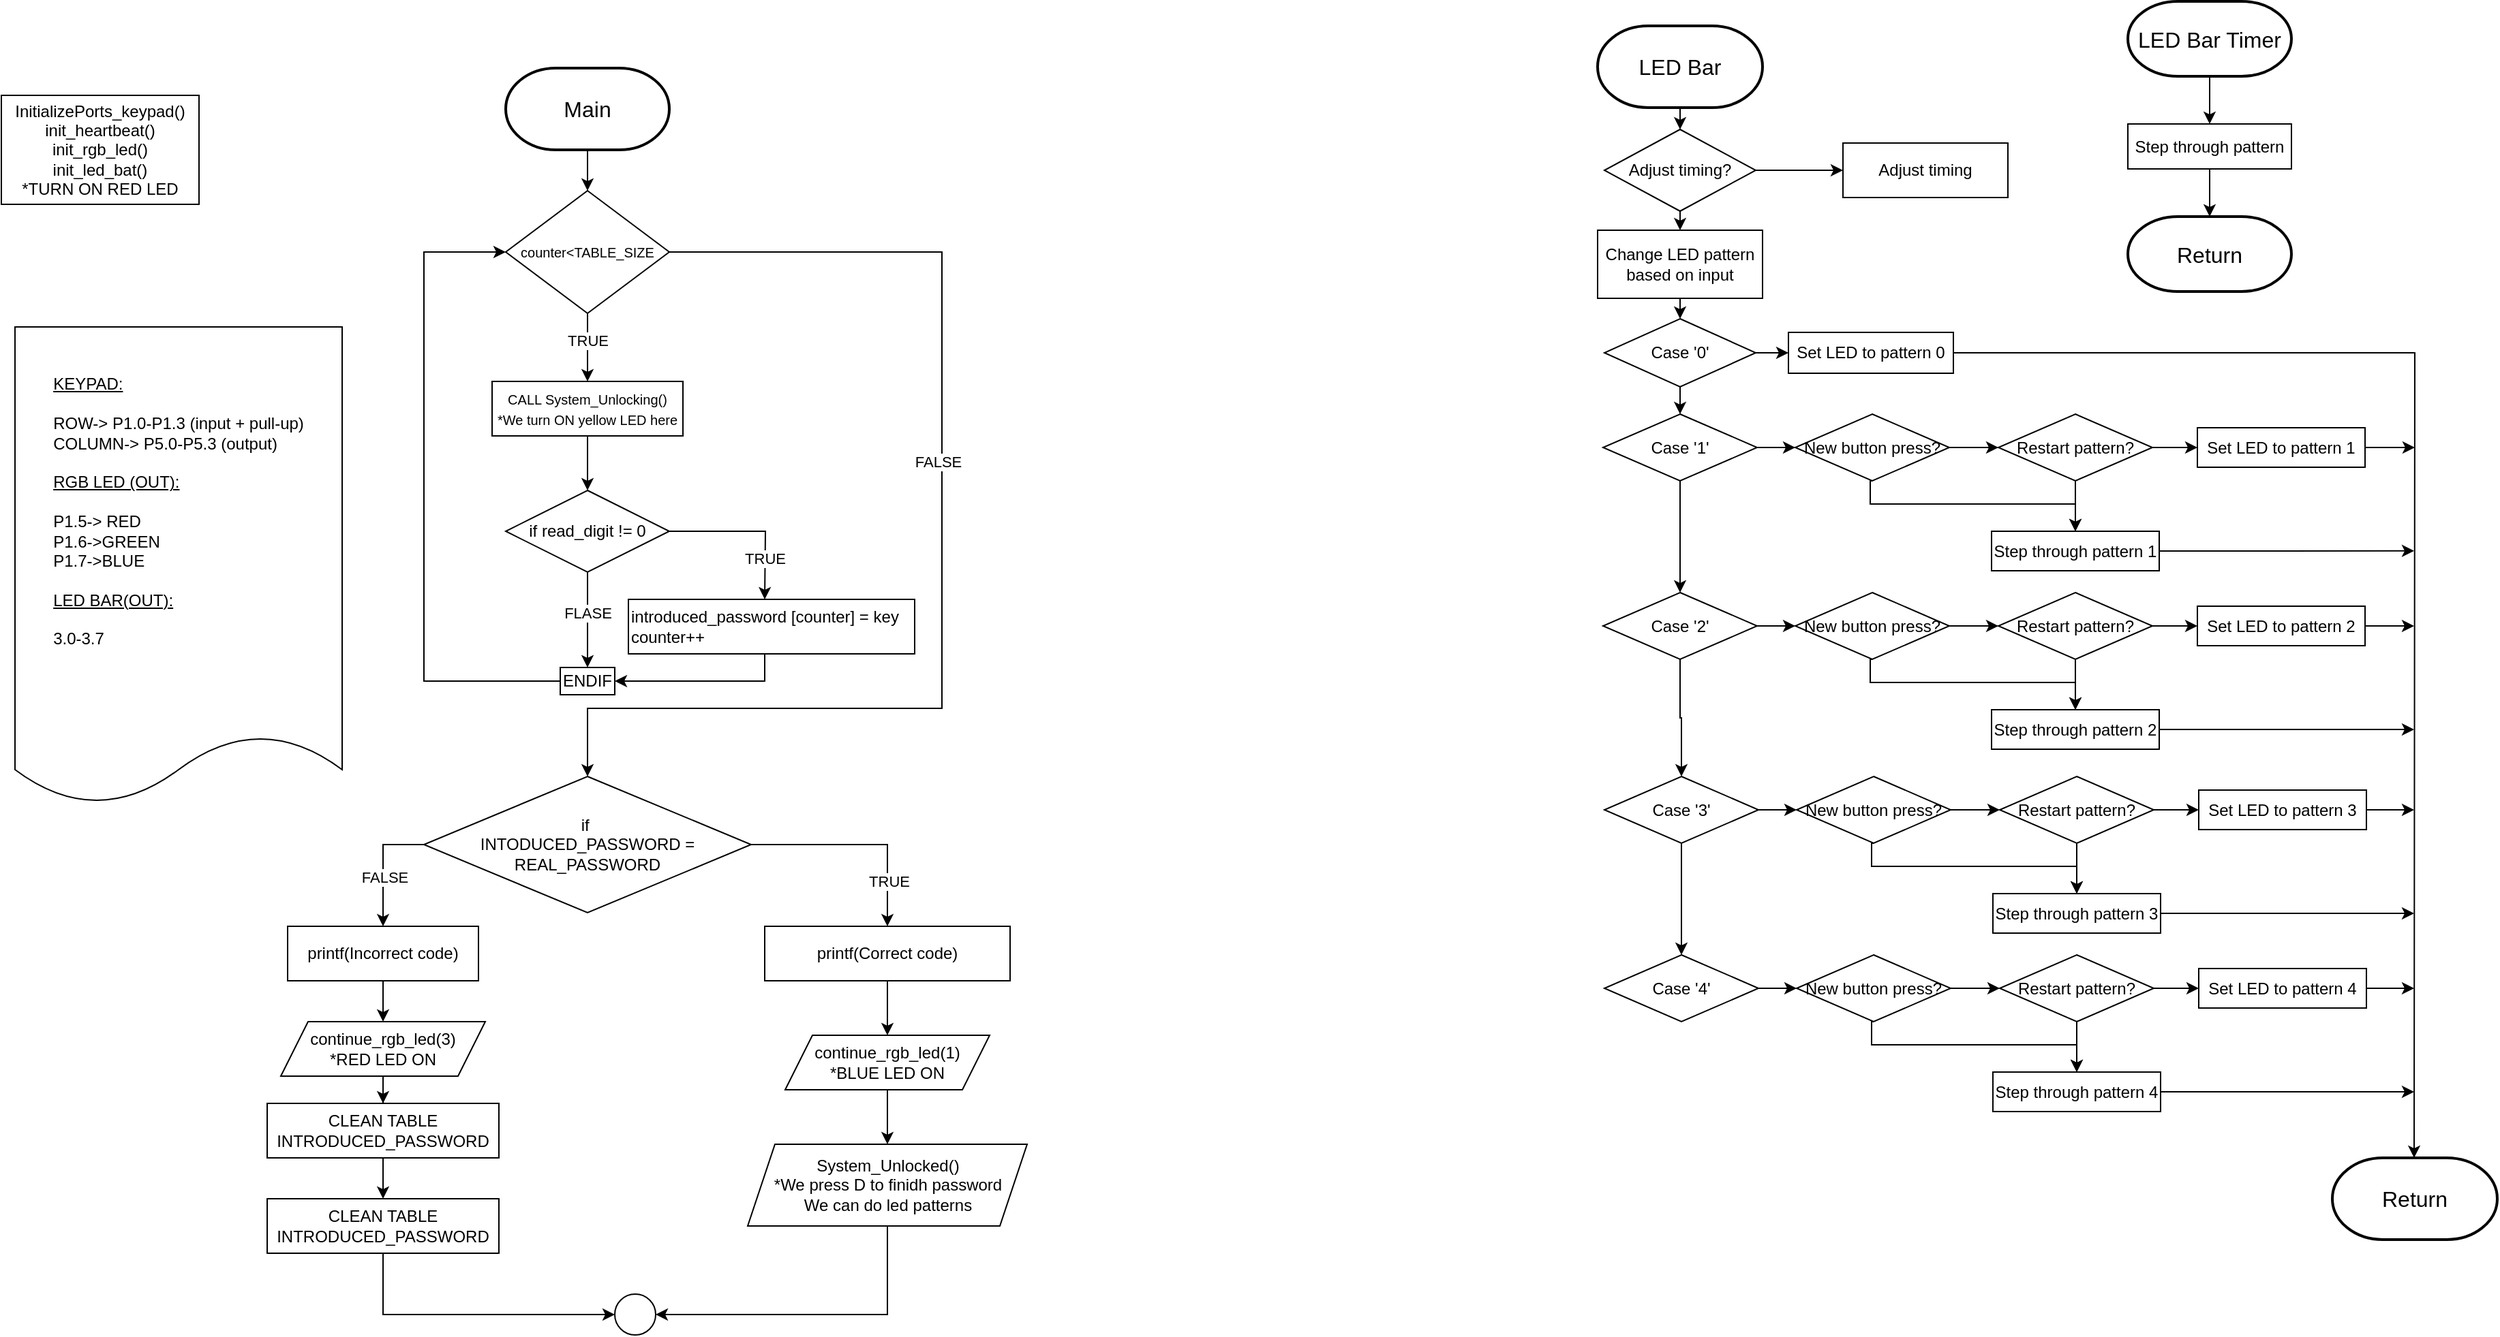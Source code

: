 <mxfile version="20.8.16" type="device"><diagram name="Página-1" id="q8bP3qXDDJWIK7PAdNEP"><mxGraphModel dx="3172" dy="1144" grid="0" gridSize="10" guides="1" tooltips="1" connect="1" arrows="1" fold="1" page="1" pageScale="1" pageWidth="827" pageHeight="1169" math="0" shadow="0"><root><mxCell id="0"/><mxCell id="1" parent="0"/><mxCell id="BdzRvveyDMJGJID9cPw9-21" value="" style="edgeStyle=orthogonalEdgeStyle;rounded=0;orthogonalLoop=1;jettySize=auto;html=1;" parent="1" source="g-VBki2EkGI5AyL83IlN-1" target="g-VBki2EkGI5AyL83IlN-2" edge="1"><mxGeometry relative="1" as="geometry"/></mxCell><mxCell id="g-VBki2EkGI5AyL83IlN-1" value="Main" style="strokeWidth=2;html=1;shape=mxgraph.flowchart.terminator;whiteSpace=wrap;fillColor=none;fontSize=16;" parent="1" vertex="1"><mxGeometry x="100" y="90" width="120" height="60" as="geometry"/></mxCell><mxCell id="g-VBki2EkGI5AyL83IlN-6" value="" style="edgeStyle=orthogonalEdgeStyle;rounded=0;orthogonalLoop=1;jettySize=auto;html=1;" parent="1" source="g-VBki2EkGI5AyL83IlN-2" target="g-VBki2EkGI5AyL83IlN-4" edge="1"><mxGeometry relative="1" as="geometry"/></mxCell><mxCell id="g-VBki2EkGI5AyL83IlN-7" value="TRUE" style="edgeLabel;html=1;align=center;verticalAlign=middle;resizable=0;points=[];" parent="g-VBki2EkGI5AyL83IlN-6" vertex="1" connectable="0"><mxGeometry x="0.243" relative="1" as="geometry"><mxPoint y="-11" as="offset"/></mxGeometry></mxCell><mxCell id="g-VBki2EkGI5AyL83IlN-2" value="&lt;font style=&quot;font-size: 10px;&quot;&gt;counter&amp;lt;TABLE_SIZE&lt;/font&gt;" style="rhombus;whiteSpace=wrap;html=1;" parent="1" vertex="1"><mxGeometry x="100" y="180" width="120" height="90" as="geometry"/></mxCell><mxCell id="g-VBki2EkGI5AyL83IlN-10" value="" style="edgeStyle=orthogonalEdgeStyle;rounded=0;orthogonalLoop=1;jettySize=auto;html=1;" parent="1" source="g-VBki2EkGI5AyL83IlN-4" target="g-VBki2EkGI5AyL83IlN-9" edge="1"><mxGeometry relative="1" as="geometry"/></mxCell><mxCell id="g-VBki2EkGI5AyL83IlN-4" value="&lt;font style=&quot;font-size: 10px;&quot;&gt;CALL System_Unlocking()&lt;/font&gt;&lt;div&gt;&lt;font style=&quot;font-size: 10px;&quot;&gt;*We turn ON yellow LED here&lt;/font&gt;&lt;/div&gt;" style="whiteSpace=wrap;html=1;" parent="1" vertex="1"><mxGeometry x="90" y="320" width="140" height="40" as="geometry"/></mxCell><mxCell id="g-VBki2EkGI5AyL83IlN-12" style="edgeStyle=orthogonalEdgeStyle;rounded=0;orthogonalLoop=1;jettySize=auto;html=1;entryX=0.5;entryY=0;entryDx=0;entryDy=0;" parent="1" source="g-VBki2EkGI5AyL83IlN-9" edge="1"><mxGeometry relative="1" as="geometry"><mxPoint x="290" y="480" as="targetPoint"/></mxGeometry></mxCell><mxCell id="g-VBki2EkGI5AyL83IlN-15" value="TRUE" style="edgeLabel;html=1;align=center;verticalAlign=middle;resizable=0;points=[];" parent="g-VBki2EkGI5AyL83IlN-12" vertex="1" connectable="0"><mxGeometry x="-0.007" y="-1" relative="1" as="geometry"><mxPoint x="10" y="19" as="offset"/></mxGeometry></mxCell><mxCell id="g-VBki2EkGI5AyL83IlN-17" value="" style="edgeStyle=orthogonalEdgeStyle;rounded=0;orthogonalLoop=1;jettySize=auto;html=1;" parent="1" source="g-VBki2EkGI5AyL83IlN-9" target="g-VBki2EkGI5AyL83IlN-16" edge="1"><mxGeometry relative="1" as="geometry"/></mxCell><mxCell id="g-VBki2EkGI5AyL83IlN-19" value="FLASE" style="edgeLabel;html=1;align=center;verticalAlign=middle;resizable=0;points=[];" parent="g-VBki2EkGI5AyL83IlN-17" vertex="1" connectable="0"><mxGeometry x="-0.146" relative="1" as="geometry"><mxPoint as="offset"/></mxGeometry></mxCell><mxCell id="g-VBki2EkGI5AyL83IlN-9" value="if read_digit != 0" style="rhombus;whiteSpace=wrap;html=1;" parent="1" vertex="1"><mxGeometry x="100" y="400" width="120" height="60" as="geometry"/></mxCell><mxCell id="g-VBki2EkGI5AyL83IlN-18" style="edgeStyle=orthogonalEdgeStyle;rounded=0;orthogonalLoop=1;jettySize=auto;html=1;entryX=1;entryY=0.5;entryDx=0;entryDy=0;" parent="1" source="g-VBki2EkGI5AyL83IlN-14" target="g-VBki2EkGI5AyL83IlN-16" edge="1"><mxGeometry relative="1" as="geometry"><Array as="points"><mxPoint x="290" y="540"/></Array></mxGeometry></mxCell><mxCell id="g-VBki2EkGI5AyL83IlN-14" value="introduced_password [counter] = key&lt;div&gt;&lt;span style=&quot;background-color: transparent; color: light-dark(rgb(0, 0, 0), rgb(255, 255, 255));&quot;&gt;counter++&lt;/span&gt;&lt;/div&gt;" style="whiteSpace=wrap;html=1;align=left;" parent="1" vertex="1"><mxGeometry x="190" y="480" width="210" height="40" as="geometry"/></mxCell><mxCell id="g-VBki2EkGI5AyL83IlN-20" style="edgeStyle=orthogonalEdgeStyle;rounded=0;orthogonalLoop=1;jettySize=auto;html=1;entryX=0;entryY=0.5;entryDx=0;entryDy=0;" parent="1" source="g-VBki2EkGI5AyL83IlN-16" target="g-VBki2EkGI5AyL83IlN-2" edge="1"><mxGeometry relative="1" as="geometry"><Array as="points"><mxPoint x="40" y="540"/><mxPoint x="40" y="225"/></Array></mxGeometry></mxCell><mxCell id="g-VBki2EkGI5AyL83IlN-16" value="&lt;div&gt;ENDIF&lt;/div&gt;" style="whiteSpace=wrap;html=1;align=left;" parent="1" vertex="1"><mxGeometry x="140" y="530" width="40" height="20" as="geometry"/></mxCell><mxCell id="g-VBki2EkGI5AyL83IlN-22" style="edgeStyle=orthogonalEdgeStyle;rounded=0;orthogonalLoop=1;jettySize=auto;html=1;" parent="1" source="g-VBki2EkGI5AyL83IlN-2" edge="1"><mxGeometry relative="1" as="geometry"><mxPoint x="160" y="610" as="targetPoint"/><Array as="points"><mxPoint x="420" y="225"/><mxPoint x="420" y="560"/><mxPoint x="160" y="560"/></Array></mxGeometry></mxCell><mxCell id="g-VBki2EkGI5AyL83IlN-23" value="FALSE" style="edgeLabel;html=1;align=center;verticalAlign=middle;resizable=0;points=[];" parent="g-VBki2EkGI5AyL83IlN-22" vertex="1" connectable="0"><mxGeometry x="-0.16" y="-3" relative="1" as="geometry"><mxPoint y="-1" as="offset"/></mxGeometry></mxCell><mxCell id="BdzRvveyDMJGJID9cPw9-6" value="" style="edgeStyle=orthogonalEdgeStyle;rounded=0;orthogonalLoop=1;jettySize=auto;html=1;" parent="1" source="g-VBki2EkGI5AyL83IlN-27" target="BdzRvveyDMJGJID9cPw9-5" edge="1"><mxGeometry relative="1" as="geometry"/></mxCell><mxCell id="g-VBki2EkGI5AyL83IlN-27" value="printf(Correct code)" style="whiteSpace=wrap;html=1;" parent="1" vertex="1"><mxGeometry x="290" y="720" width="180" height="40" as="geometry"/></mxCell><mxCell id="g-VBki2EkGI5AyL83IlN-31" value="InitializePorts_keypad()&lt;div&gt;init_heartbeat()&lt;/div&gt;&lt;div&gt;init_rgb_led()&lt;/div&gt;&lt;div&gt;init_led_bat()&lt;/div&gt;&lt;div&gt;*TURN ON RED LED&lt;/div&gt;" style="whiteSpace=wrap;html=1;" parent="1" vertex="1"><mxGeometry x="-270" y="110" width="145" height="80" as="geometry"/></mxCell><mxCell id="BdzRvveyDMJGJID9cPw9-13" value="" style="edgeStyle=orthogonalEdgeStyle;rounded=0;orthogonalLoop=1;jettySize=auto;html=1;" parent="1" source="g-VBki2EkGI5AyL83IlN-34" target="BdzRvveyDMJGJID9cPw9-11" edge="1"><mxGeometry relative="1" as="geometry"/></mxCell><mxCell id="g-VBki2EkGI5AyL83IlN-34" value="printf(Incorrect code)" style="whiteSpace=wrap;html=1;" parent="1" vertex="1"><mxGeometry x="-60" y="720" width="140" height="40" as="geometry"/></mxCell><mxCell id="BdzRvveyDMJGJID9cPw9-4" style="edgeStyle=orthogonalEdgeStyle;rounded=0;orthogonalLoop=1;jettySize=auto;html=1;entryX=0.5;entryY=0;entryDx=0;entryDy=0;" parent="1" source="BdzRvveyDMJGJID9cPw9-3" target="g-VBki2EkGI5AyL83IlN-27" edge="1"><mxGeometry relative="1" as="geometry"/></mxCell><mxCell id="BdzRvveyDMJGJID9cPw9-9" value="TRUE" style="edgeLabel;html=1;align=center;verticalAlign=middle;resizable=0;points=[];" parent="BdzRvveyDMJGJID9cPw9-4" vertex="1" connectable="0"><mxGeometry x="0.589" y="1" relative="1" as="geometry"><mxPoint as="offset"/></mxGeometry></mxCell><mxCell id="BdzRvveyDMJGJID9cPw9-10" style="edgeStyle=orthogonalEdgeStyle;rounded=0;orthogonalLoop=1;jettySize=auto;html=1;" parent="1" source="BdzRvveyDMJGJID9cPw9-3" target="g-VBki2EkGI5AyL83IlN-34" edge="1"><mxGeometry relative="1" as="geometry"><Array as="points"><mxPoint x="10" y="660"/></Array></mxGeometry></mxCell><mxCell id="BdzRvveyDMJGJID9cPw9-12" value="FALSE" style="edgeLabel;html=1;align=center;verticalAlign=middle;resizable=0;points=[];" parent="BdzRvveyDMJGJID9cPw9-10" vertex="1" connectable="0"><mxGeometry x="0.201" y="1" relative="1" as="geometry"><mxPoint as="offset"/></mxGeometry></mxCell><mxCell id="BdzRvveyDMJGJID9cPw9-3" value="if&amp;nbsp;&lt;div&gt;INTODUCED_PASSWORD = REAL_PASSWORD&lt;br&gt;&lt;/div&gt;" style="rhombus;whiteSpace=wrap;html=1;" parent="1" vertex="1"><mxGeometry x="40" y="610" width="240" height="100" as="geometry"/></mxCell><mxCell id="BdzRvveyDMJGJID9cPw9-8" value="" style="edgeStyle=orthogonalEdgeStyle;rounded=0;orthogonalLoop=1;jettySize=auto;html=1;" parent="1" source="BdzRvveyDMJGJID9cPw9-5" target="BdzRvveyDMJGJID9cPw9-7" edge="1"><mxGeometry relative="1" as="geometry"/></mxCell><mxCell id="BdzRvveyDMJGJID9cPw9-5" value="continue_rgb_led(1)&lt;div&gt;*BLUE LED ON&lt;/div&gt;" style="shape=parallelogram;perimeter=parallelogramPerimeter;whiteSpace=wrap;html=1;fixedSize=1;" parent="1" vertex="1"><mxGeometry x="305" y="800" width="150" height="40" as="geometry"/></mxCell><mxCell id="BdzRvveyDMJGJID9cPw9-20" style="edgeStyle=orthogonalEdgeStyle;rounded=0;orthogonalLoop=1;jettySize=auto;html=1;entryX=1;entryY=0.5;entryDx=0;entryDy=0;" parent="1" source="BdzRvveyDMJGJID9cPw9-7" target="BdzRvveyDMJGJID9cPw9-18" edge="1"><mxGeometry relative="1" as="geometry"><Array as="points"><mxPoint x="380" y="1005"/></Array></mxGeometry></mxCell><mxCell id="BdzRvveyDMJGJID9cPw9-7" value="System_Unlocked()&lt;div&gt;*We press D to finidh password&lt;/div&gt;&lt;div&gt;We can do led patterns&lt;/div&gt;" style="shape=parallelogram;perimeter=parallelogramPerimeter;whiteSpace=wrap;html=1;fixedSize=1;" parent="1" vertex="1"><mxGeometry x="277.5" y="880" width="205" height="60" as="geometry"/></mxCell><mxCell id="BdzRvveyDMJGJID9cPw9-15" value="" style="edgeStyle=orthogonalEdgeStyle;rounded=0;orthogonalLoop=1;jettySize=auto;html=1;" parent="1" source="BdzRvveyDMJGJID9cPw9-11" target="BdzRvveyDMJGJID9cPw9-14" edge="1"><mxGeometry relative="1" as="geometry"/></mxCell><mxCell id="BdzRvveyDMJGJID9cPw9-11" value="continue_rgb_led(3)&lt;div&gt;*RED LED ON&lt;/div&gt;" style="shape=parallelogram;perimeter=parallelogramPerimeter;whiteSpace=wrap;html=1;fixedSize=1;" parent="1" vertex="1"><mxGeometry x="-65" y="790" width="150" height="40" as="geometry"/></mxCell><mxCell id="BdzRvveyDMJGJID9cPw9-17" value="" style="edgeStyle=orthogonalEdgeStyle;rounded=0;orthogonalLoop=1;jettySize=auto;html=1;" parent="1" source="BdzRvveyDMJGJID9cPw9-14" target="BdzRvveyDMJGJID9cPw9-16" edge="1"><mxGeometry relative="1" as="geometry"/></mxCell><mxCell id="BdzRvveyDMJGJID9cPw9-14" value="CLEAN TABLE&lt;div&gt;INTRODUCED_PASSWORD&lt;/div&gt;" style="whiteSpace=wrap;html=1;" parent="1" vertex="1"><mxGeometry x="-75" y="850" width="170" height="40" as="geometry"/></mxCell><mxCell id="BdzRvveyDMJGJID9cPw9-19" style="edgeStyle=orthogonalEdgeStyle;rounded=0;orthogonalLoop=1;jettySize=auto;html=1;entryX=0;entryY=0.5;entryDx=0;entryDy=0;" parent="1" source="BdzRvveyDMJGJID9cPw9-16" target="BdzRvveyDMJGJID9cPw9-18" edge="1"><mxGeometry relative="1" as="geometry"><Array as="points"><mxPoint x="10" y="1005"/></Array></mxGeometry></mxCell><mxCell id="BdzRvveyDMJGJID9cPw9-16" value="CLEAN TABLE&lt;div&gt;INTRODUCED_PASSWORD&lt;/div&gt;" style="whiteSpace=wrap;html=1;" parent="1" vertex="1"><mxGeometry x="-75" y="920" width="170" height="40" as="geometry"/></mxCell><mxCell id="BdzRvveyDMJGJID9cPw9-18" value="" style="ellipse;whiteSpace=wrap;html=1;aspect=fixed;" parent="1" vertex="1"><mxGeometry x="180" y="990" width="30" height="30" as="geometry"/></mxCell><mxCell id="BdzRvveyDMJGJID9cPw9-22" value="&lt;div style=&quot;text-align: left;&quot;&gt;&lt;span style=&quot;background-color: transparent; color: light-dark(rgb(0, 0, 0), rgb(255, 255, 255));&quot;&gt;&lt;u&gt;KEYPAD:&lt;/u&gt;&lt;/span&gt;&lt;/div&gt;&lt;div style=&quot;text-align: left;&quot;&gt;&lt;span style=&quot;background-color: transparent; color: light-dark(rgb(0, 0, 0), rgb(255, 255, 255));&quot;&gt;&lt;br&gt;&lt;/span&gt;&lt;/div&gt;&lt;div style=&quot;&quot;&gt;ROW-&amp;gt; P1.0-P1.3 (input + pull-up)&lt;/div&gt;&lt;div style=&quot;text-align: left;&quot;&gt;COLUMN-&amp;gt; P5.0-P5.3 (output)&lt;/div&gt;&lt;div style=&quot;text-align: left;&quot;&gt;&lt;br&gt;&lt;/div&gt;&lt;div style=&quot;text-align: left;&quot;&gt;&lt;u&gt;RGB LED (OUT):&lt;/u&gt;&lt;/div&gt;&lt;div style=&quot;text-align: left;&quot;&gt;&lt;br&gt;&lt;/div&gt;&lt;div style=&quot;text-align: left;&quot;&gt;P1.5-&amp;gt; RED&lt;/div&gt;&lt;div style=&quot;text-align: left;&quot;&gt;P1.6-&amp;gt;GREEN&lt;/div&gt;&lt;div style=&quot;text-align: left;&quot;&gt;P1.7-&amp;gt;BLUE&lt;/div&gt;&lt;div style=&quot;text-align: left;&quot;&gt;&lt;br&gt;&lt;/div&gt;&lt;div style=&quot;text-align: left;&quot;&gt;&lt;u&gt;LED BAR(OUT):&lt;/u&gt;&lt;/div&gt;&lt;div style=&quot;text-align: left;&quot;&gt;&lt;br&gt;&lt;/div&gt;&lt;div style=&quot;text-align: left;&quot;&gt;3.0-3.7&lt;/div&gt;&lt;div style=&quot;text-align: left;&quot;&gt;&lt;br&gt;&lt;/div&gt;&lt;div style=&quot;text-align: left;&quot;&gt;&lt;br&gt;&lt;/div&gt;" style="shape=document;whiteSpace=wrap;html=1;boundedLbl=1;size=0.143;" parent="1" vertex="1"><mxGeometry x="-260" y="280" width="240" height="350" as="geometry"/></mxCell><mxCell id="6rBSzW5L0Tkp-EQuJ2ze-26" style="edgeStyle=orthogonalEdgeStyle;rounded=0;orthogonalLoop=1;jettySize=auto;html=1;exitX=0.5;exitY=1;exitDx=0;exitDy=0;exitPerimeter=0;entryX=0.5;entryY=0;entryDx=0;entryDy=0;" edge="1" parent="1" source="6rBSzW5L0Tkp-EQuJ2ze-2" target="6rBSzW5L0Tkp-EQuJ2ze-3"><mxGeometry relative="1" as="geometry"/></mxCell><mxCell id="6rBSzW5L0Tkp-EQuJ2ze-2" value="LED Bar" style="strokeWidth=2;html=1;shape=mxgraph.flowchart.terminator;whiteSpace=wrap;fillColor=none;fontSize=16;" vertex="1" parent="1"><mxGeometry x="901" y="59" width="121" height="60" as="geometry"/></mxCell><mxCell id="6rBSzW5L0Tkp-EQuJ2ze-5" style="edgeStyle=orthogonalEdgeStyle;rounded=0;orthogonalLoop=1;jettySize=auto;html=1;exitX=1;exitY=0.5;exitDx=0;exitDy=0;" edge="1" parent="1" source="6rBSzW5L0Tkp-EQuJ2ze-3" target="6rBSzW5L0Tkp-EQuJ2ze-4"><mxGeometry relative="1" as="geometry"/></mxCell><mxCell id="6rBSzW5L0Tkp-EQuJ2ze-27" style="edgeStyle=orthogonalEdgeStyle;rounded=0;orthogonalLoop=1;jettySize=auto;html=1;exitX=0.5;exitY=1;exitDx=0;exitDy=0;entryX=0.5;entryY=0;entryDx=0;entryDy=0;" edge="1" parent="1" source="6rBSzW5L0Tkp-EQuJ2ze-3" target="6rBSzW5L0Tkp-EQuJ2ze-6"><mxGeometry relative="1" as="geometry"/></mxCell><mxCell id="6rBSzW5L0Tkp-EQuJ2ze-3" value="Adjust timing?" style="rhombus;whiteSpace=wrap;html=1;" vertex="1" parent="1"><mxGeometry x="906" y="135" width="111" height="60" as="geometry"/></mxCell><mxCell id="6rBSzW5L0Tkp-EQuJ2ze-4" value="Adjust timing" style="rounded=0;whiteSpace=wrap;html=1;" vertex="1" parent="1"><mxGeometry x="1081" y="145" width="121" height="40" as="geometry"/></mxCell><mxCell id="6rBSzW5L0Tkp-EQuJ2ze-29" style="edgeStyle=orthogonalEdgeStyle;rounded=0;orthogonalLoop=1;jettySize=auto;html=1;exitX=0.5;exitY=1;exitDx=0;exitDy=0;entryX=0.5;entryY=0;entryDx=0;entryDy=0;" edge="1" parent="1" source="6rBSzW5L0Tkp-EQuJ2ze-6" target="6rBSzW5L0Tkp-EQuJ2ze-10"><mxGeometry relative="1" as="geometry"/></mxCell><mxCell id="6rBSzW5L0Tkp-EQuJ2ze-6" value="Change LED pattern based on input" style="rounded=0;whiteSpace=wrap;html=1;" vertex="1" parent="1"><mxGeometry x="901" y="209" width="121" height="50" as="geometry"/></mxCell><mxCell id="6rBSzW5L0Tkp-EQuJ2ze-76" style="edgeStyle=orthogonalEdgeStyle;rounded=0;orthogonalLoop=1;jettySize=auto;html=1;entryX=0.5;entryY=0;entryDx=0;entryDy=0;" edge="1" parent="1" source="6rBSzW5L0Tkp-EQuJ2ze-7" target="6rBSzW5L0Tkp-EQuJ2ze-8"><mxGeometry relative="1" as="geometry"/></mxCell><mxCell id="6rBSzW5L0Tkp-EQuJ2ze-7" value="LED Bar Timer" style="strokeWidth=2;html=1;shape=mxgraph.flowchart.terminator;whiteSpace=wrap;fillColor=none;fontSize=16;" vertex="1" parent="1"><mxGeometry x="1290" y="41" width="120" height="55" as="geometry"/></mxCell><mxCell id="6rBSzW5L0Tkp-EQuJ2ze-77" value="" style="edgeStyle=orthogonalEdgeStyle;rounded=0;orthogonalLoop=1;jettySize=auto;html=1;" edge="1" parent="1" source="6rBSzW5L0Tkp-EQuJ2ze-8" target="6rBSzW5L0Tkp-EQuJ2ze-9"><mxGeometry relative="1" as="geometry"/></mxCell><mxCell id="6rBSzW5L0Tkp-EQuJ2ze-8" value="Step through pattern" style="rounded=0;whiteSpace=wrap;html=1;" vertex="1" parent="1"><mxGeometry x="1290" y="131" width="120" height="33" as="geometry"/></mxCell><mxCell id="6rBSzW5L0Tkp-EQuJ2ze-9" value="Return" style="strokeWidth=2;html=1;shape=mxgraph.flowchart.terminator;whiteSpace=wrap;fillColor=none;fontSize=16;" vertex="1" parent="1"><mxGeometry x="1290" y="199" width="120" height="55" as="geometry"/></mxCell><mxCell id="6rBSzW5L0Tkp-EQuJ2ze-28" style="edgeStyle=orthogonalEdgeStyle;rounded=0;orthogonalLoop=1;jettySize=auto;html=1;exitX=0.5;exitY=1;exitDx=0;exitDy=0;entryX=0.5;entryY=0;entryDx=0;entryDy=0;" edge="1" parent="1" target="6rBSzW5L0Tkp-EQuJ2ze-12"><mxGeometry relative="1" as="geometry"><mxPoint x="961.5" y="324" as="sourcePoint"/></mxGeometry></mxCell><mxCell id="6rBSzW5L0Tkp-EQuJ2ze-30" value="" style="edgeStyle=orthogonalEdgeStyle;rounded=0;orthogonalLoop=1;jettySize=auto;html=1;" edge="1" parent="1" source="6rBSzW5L0Tkp-EQuJ2ze-10" target="6rBSzW5L0Tkp-EQuJ2ze-11"><mxGeometry relative="1" as="geometry"/></mxCell><mxCell id="6rBSzW5L0Tkp-EQuJ2ze-10" value="Case '0'" style="rhombus;whiteSpace=wrap;html=1;" vertex="1" parent="1"><mxGeometry x="906" y="274" width="111" height="50" as="geometry"/></mxCell><mxCell id="6rBSzW5L0Tkp-EQuJ2ze-66" style="edgeStyle=orthogonalEdgeStyle;rounded=0;orthogonalLoop=1;jettySize=auto;html=1;" edge="1" parent="1" source="6rBSzW5L0Tkp-EQuJ2ze-11"><mxGeometry relative="1" as="geometry"><mxPoint x="1500" y="890" as="targetPoint"/></mxGeometry></mxCell><mxCell id="6rBSzW5L0Tkp-EQuJ2ze-11" value="Set LED to pattern 0" style="rounded=0;whiteSpace=wrap;html=1;" vertex="1" parent="1"><mxGeometry x="1041" y="284" width="121" height="30" as="geometry"/></mxCell><mxCell id="6rBSzW5L0Tkp-EQuJ2ze-17" style="edgeStyle=orthogonalEdgeStyle;rounded=0;orthogonalLoop=1;jettySize=auto;html=1;exitX=1;exitY=0.5;exitDx=0;exitDy=0;entryX=0;entryY=0.5;entryDx=0;entryDy=0;" edge="1" parent="1" source="6rBSzW5L0Tkp-EQuJ2ze-12" target="6rBSzW5L0Tkp-EQuJ2ze-14"><mxGeometry relative="1" as="geometry"/></mxCell><mxCell id="6rBSzW5L0Tkp-EQuJ2ze-43" value="" style="edgeStyle=orthogonalEdgeStyle;rounded=0;orthogonalLoop=1;jettySize=auto;html=1;" edge="1" parent="1" source="6rBSzW5L0Tkp-EQuJ2ze-12" target="6rBSzW5L0Tkp-EQuJ2ze-34"><mxGeometry relative="1" as="geometry"/></mxCell><mxCell id="6rBSzW5L0Tkp-EQuJ2ze-12" value="Case '1'" style="rhombus;whiteSpace=wrap;html=1;" vertex="1" parent="1"><mxGeometry x="905" y="344" width="113" height="49" as="geometry"/></mxCell><mxCell id="6rBSzW5L0Tkp-EQuJ2ze-18" style="edgeStyle=orthogonalEdgeStyle;rounded=0;orthogonalLoop=1;jettySize=auto;html=1;exitX=1;exitY=0.5;exitDx=0;exitDy=0;entryX=0;entryY=0.5;entryDx=0;entryDy=0;" edge="1" parent="1" source="6rBSzW5L0Tkp-EQuJ2ze-14" target="6rBSzW5L0Tkp-EQuJ2ze-16"><mxGeometry relative="1" as="geometry"/></mxCell><mxCell id="6rBSzW5L0Tkp-EQuJ2ze-22" style="edgeStyle=orthogonalEdgeStyle;rounded=0;orthogonalLoop=1;jettySize=auto;html=1;exitX=0.5;exitY=1;exitDx=0;exitDy=0;entryX=0.5;entryY=0;entryDx=0;entryDy=0;" edge="1" parent="1" source="6rBSzW5L0Tkp-EQuJ2ze-14" target="6rBSzW5L0Tkp-EQuJ2ze-20"><mxGeometry relative="1" as="geometry"><mxPoint x="1251" y="444" as="targetPoint"/><Array as="points"><mxPoint x="1101" y="393"/><mxPoint x="1101" y="410"/><mxPoint x="1252" y="410"/></Array></mxGeometry></mxCell><mxCell id="6rBSzW5L0Tkp-EQuJ2ze-14" value="New button press?" style="rhombus;whiteSpace=wrap;html=1;" vertex="1" parent="1"><mxGeometry x="1046" y="344" width="113" height="49" as="geometry"/></mxCell><mxCell id="6rBSzW5L0Tkp-EQuJ2ze-67" style="edgeStyle=orthogonalEdgeStyle;rounded=0;orthogonalLoop=1;jettySize=auto;html=1;exitX=1;exitY=0.5;exitDx=0;exitDy=0;" edge="1" parent="1" source="6rBSzW5L0Tkp-EQuJ2ze-15"><mxGeometry relative="1" as="geometry"><mxPoint x="1500.471" y="368.529" as="targetPoint"/></mxGeometry></mxCell><mxCell id="6rBSzW5L0Tkp-EQuJ2ze-15" value="Set LED to pattern 1" style="rounded=0;whiteSpace=wrap;html=1;" vertex="1" parent="1"><mxGeometry x="1341" y="354" width="123" height="29" as="geometry"/></mxCell><mxCell id="6rBSzW5L0Tkp-EQuJ2ze-19" style="edgeStyle=orthogonalEdgeStyle;rounded=0;orthogonalLoop=1;jettySize=auto;html=1;exitX=1;exitY=0.5;exitDx=0;exitDy=0;entryX=0;entryY=0.5;entryDx=0;entryDy=0;" edge="1" parent="1" source="6rBSzW5L0Tkp-EQuJ2ze-16" target="6rBSzW5L0Tkp-EQuJ2ze-15"><mxGeometry relative="1" as="geometry"/></mxCell><mxCell id="6rBSzW5L0Tkp-EQuJ2ze-31" value="" style="edgeStyle=orthogonalEdgeStyle;rounded=0;orthogonalLoop=1;jettySize=auto;html=1;" edge="1" parent="1" source="6rBSzW5L0Tkp-EQuJ2ze-16" target="6rBSzW5L0Tkp-EQuJ2ze-20"><mxGeometry relative="1" as="geometry"/></mxCell><mxCell id="6rBSzW5L0Tkp-EQuJ2ze-16" value="Restart pattern?" style="rhombus;whiteSpace=wrap;html=1;" vertex="1" parent="1"><mxGeometry x="1195" y="344" width="113" height="49" as="geometry"/></mxCell><mxCell id="6rBSzW5L0Tkp-EQuJ2ze-68" style="edgeStyle=orthogonalEdgeStyle;rounded=0;orthogonalLoop=1;jettySize=auto;html=1;exitX=1;exitY=0.5;exitDx=0;exitDy=0;" edge="1" parent="1" source="6rBSzW5L0Tkp-EQuJ2ze-20"><mxGeometry relative="1" as="geometry"><mxPoint x="1500.0" y="444.412" as="targetPoint"/></mxGeometry></mxCell><mxCell id="6rBSzW5L0Tkp-EQuJ2ze-20" value="Step through pattern 1" style="rounded=0;whiteSpace=wrap;html=1;" vertex="1" parent="1"><mxGeometry x="1190" y="430" width="123" height="29" as="geometry"/></mxCell><mxCell id="6rBSzW5L0Tkp-EQuJ2ze-25" style="edgeStyle=orthogonalEdgeStyle;rounded=0;orthogonalLoop=1;jettySize=auto;html=1;exitX=0.5;exitY=1;exitDx=0;exitDy=0;" edge="1" parent="1" source="6rBSzW5L0Tkp-EQuJ2ze-3" target="6rBSzW5L0Tkp-EQuJ2ze-3"><mxGeometry relative="1" as="geometry"/></mxCell><mxCell id="6rBSzW5L0Tkp-EQuJ2ze-33" style="edgeStyle=orthogonalEdgeStyle;rounded=0;orthogonalLoop=1;jettySize=auto;html=1;exitX=1;exitY=0.5;exitDx=0;exitDy=0;entryX=0;entryY=0.5;entryDx=0;entryDy=0;" edge="1" parent="1" source="6rBSzW5L0Tkp-EQuJ2ze-34" target="6rBSzW5L0Tkp-EQuJ2ze-37"><mxGeometry relative="1" as="geometry"/></mxCell><mxCell id="6rBSzW5L0Tkp-EQuJ2ze-65" value="" style="edgeStyle=orthogonalEdgeStyle;rounded=0;orthogonalLoop=1;jettySize=auto;html=1;" edge="1" parent="1" source="6rBSzW5L0Tkp-EQuJ2ze-34" target="6rBSzW5L0Tkp-EQuJ2ze-46"><mxGeometry relative="1" as="geometry"/></mxCell><mxCell id="6rBSzW5L0Tkp-EQuJ2ze-34" value="Case '2'" style="rhombus;whiteSpace=wrap;html=1;" vertex="1" parent="1"><mxGeometry x="905" y="475" width="113" height="49" as="geometry"/></mxCell><mxCell id="6rBSzW5L0Tkp-EQuJ2ze-35" style="edgeStyle=orthogonalEdgeStyle;rounded=0;orthogonalLoop=1;jettySize=auto;html=1;exitX=1;exitY=0.5;exitDx=0;exitDy=0;entryX=0;entryY=0.5;entryDx=0;entryDy=0;" edge="1" parent="1" source="6rBSzW5L0Tkp-EQuJ2ze-37" target="6rBSzW5L0Tkp-EQuJ2ze-41"><mxGeometry relative="1" as="geometry"/></mxCell><mxCell id="6rBSzW5L0Tkp-EQuJ2ze-36" style="edgeStyle=orthogonalEdgeStyle;rounded=0;orthogonalLoop=1;jettySize=auto;html=1;exitX=0.5;exitY=1;exitDx=0;exitDy=0;entryX=0.5;entryY=0;entryDx=0;entryDy=0;" edge="1" parent="1" source="6rBSzW5L0Tkp-EQuJ2ze-37" target="6rBSzW5L0Tkp-EQuJ2ze-42"><mxGeometry relative="1" as="geometry"><mxPoint x="1251" y="575" as="targetPoint"/><Array as="points"><mxPoint x="1101" y="524"/><mxPoint x="1101" y="541"/><mxPoint x="1252" y="541"/></Array></mxGeometry></mxCell><mxCell id="6rBSzW5L0Tkp-EQuJ2ze-37" value="New button press?" style="rhombus;whiteSpace=wrap;html=1;" vertex="1" parent="1"><mxGeometry x="1046" y="475" width="113" height="49" as="geometry"/></mxCell><mxCell id="6rBSzW5L0Tkp-EQuJ2ze-69" style="edgeStyle=orthogonalEdgeStyle;rounded=0;orthogonalLoop=1;jettySize=auto;html=1;" edge="1" parent="1" source="6rBSzW5L0Tkp-EQuJ2ze-38"><mxGeometry relative="1" as="geometry"><mxPoint x="1500.0" y="499.5" as="targetPoint"/></mxGeometry></mxCell><mxCell id="6rBSzW5L0Tkp-EQuJ2ze-38" value="Set LED to pattern 2" style="rounded=0;whiteSpace=wrap;html=1;" vertex="1" parent="1"><mxGeometry x="1341" y="485" width="123" height="29" as="geometry"/></mxCell><mxCell id="6rBSzW5L0Tkp-EQuJ2ze-39" style="edgeStyle=orthogonalEdgeStyle;rounded=0;orthogonalLoop=1;jettySize=auto;html=1;exitX=1;exitY=0.5;exitDx=0;exitDy=0;entryX=0;entryY=0.5;entryDx=0;entryDy=0;" edge="1" parent="1" source="6rBSzW5L0Tkp-EQuJ2ze-41" target="6rBSzW5L0Tkp-EQuJ2ze-38"><mxGeometry relative="1" as="geometry"/></mxCell><mxCell id="6rBSzW5L0Tkp-EQuJ2ze-40" value="" style="edgeStyle=orthogonalEdgeStyle;rounded=0;orthogonalLoop=1;jettySize=auto;html=1;" edge="1" parent="1" source="6rBSzW5L0Tkp-EQuJ2ze-41" target="6rBSzW5L0Tkp-EQuJ2ze-42"><mxGeometry relative="1" as="geometry"/></mxCell><mxCell id="6rBSzW5L0Tkp-EQuJ2ze-41" value="Restart pattern?" style="rhombus;whiteSpace=wrap;html=1;" vertex="1" parent="1"><mxGeometry x="1195" y="475" width="113" height="49" as="geometry"/></mxCell><mxCell id="6rBSzW5L0Tkp-EQuJ2ze-70" style="edgeStyle=orthogonalEdgeStyle;rounded=0;orthogonalLoop=1;jettySize=auto;html=1;" edge="1" parent="1" source="6rBSzW5L0Tkp-EQuJ2ze-42"><mxGeometry relative="1" as="geometry"><mxPoint x="1500.0" y="575.5" as="targetPoint"/></mxGeometry></mxCell><mxCell id="6rBSzW5L0Tkp-EQuJ2ze-42" value="Step through pattern 2" style="rounded=0;whiteSpace=wrap;html=1;" vertex="1" parent="1"><mxGeometry x="1190" y="561" width="123" height="29" as="geometry"/></mxCell><mxCell id="6rBSzW5L0Tkp-EQuJ2ze-44" style="edgeStyle=orthogonalEdgeStyle;rounded=0;orthogonalLoop=1;jettySize=auto;html=1;exitX=1;exitY=0.5;exitDx=0;exitDy=0;entryX=0;entryY=0.5;entryDx=0;entryDy=0;" edge="1" parent="1" source="6rBSzW5L0Tkp-EQuJ2ze-46" target="6rBSzW5L0Tkp-EQuJ2ze-49"><mxGeometry relative="1" as="geometry"/></mxCell><mxCell id="6rBSzW5L0Tkp-EQuJ2ze-45" value="" style="edgeStyle=orthogonalEdgeStyle;rounded=0;orthogonalLoop=1;jettySize=auto;html=1;" edge="1" parent="1" source="6rBSzW5L0Tkp-EQuJ2ze-46" target="6rBSzW5L0Tkp-EQuJ2ze-56"><mxGeometry relative="1" as="geometry"/></mxCell><mxCell id="6rBSzW5L0Tkp-EQuJ2ze-46" value="Case '3'" style="rhombus;whiteSpace=wrap;html=1;" vertex="1" parent="1"><mxGeometry x="906" y="610" width="113" height="49" as="geometry"/></mxCell><mxCell id="6rBSzW5L0Tkp-EQuJ2ze-47" style="edgeStyle=orthogonalEdgeStyle;rounded=0;orthogonalLoop=1;jettySize=auto;html=1;exitX=1;exitY=0.5;exitDx=0;exitDy=0;entryX=0;entryY=0.5;entryDx=0;entryDy=0;" edge="1" parent="1" source="6rBSzW5L0Tkp-EQuJ2ze-49" target="6rBSzW5L0Tkp-EQuJ2ze-53"><mxGeometry relative="1" as="geometry"/></mxCell><mxCell id="6rBSzW5L0Tkp-EQuJ2ze-48" style="edgeStyle=orthogonalEdgeStyle;rounded=0;orthogonalLoop=1;jettySize=auto;html=1;exitX=0.5;exitY=1;exitDx=0;exitDy=0;entryX=0.5;entryY=0;entryDx=0;entryDy=0;" edge="1" parent="1" source="6rBSzW5L0Tkp-EQuJ2ze-49" target="6rBSzW5L0Tkp-EQuJ2ze-54"><mxGeometry relative="1" as="geometry"><mxPoint x="1252" y="710" as="targetPoint"/><Array as="points"><mxPoint x="1102" y="659"/><mxPoint x="1102" y="676"/><mxPoint x="1253" y="676"/></Array></mxGeometry></mxCell><mxCell id="6rBSzW5L0Tkp-EQuJ2ze-49" value="New button press?" style="rhombus;whiteSpace=wrap;html=1;" vertex="1" parent="1"><mxGeometry x="1047" y="610" width="113" height="49" as="geometry"/></mxCell><mxCell id="6rBSzW5L0Tkp-EQuJ2ze-71" style="edgeStyle=orthogonalEdgeStyle;rounded=0;orthogonalLoop=1;jettySize=auto;html=1;" edge="1" parent="1" source="6rBSzW5L0Tkp-EQuJ2ze-50"><mxGeometry relative="1" as="geometry"><mxPoint x="1500.0" y="634.5" as="targetPoint"/></mxGeometry></mxCell><mxCell id="6rBSzW5L0Tkp-EQuJ2ze-50" value="Set LED to pattern 3" style="rounded=0;whiteSpace=wrap;html=1;" vertex="1" parent="1"><mxGeometry x="1342" y="620" width="123" height="29" as="geometry"/></mxCell><mxCell id="6rBSzW5L0Tkp-EQuJ2ze-51" style="edgeStyle=orthogonalEdgeStyle;rounded=0;orthogonalLoop=1;jettySize=auto;html=1;exitX=1;exitY=0.5;exitDx=0;exitDy=0;entryX=0;entryY=0.5;entryDx=0;entryDy=0;" edge="1" parent="1" source="6rBSzW5L0Tkp-EQuJ2ze-53" target="6rBSzW5L0Tkp-EQuJ2ze-50"><mxGeometry relative="1" as="geometry"/></mxCell><mxCell id="6rBSzW5L0Tkp-EQuJ2ze-52" value="" style="edgeStyle=orthogonalEdgeStyle;rounded=0;orthogonalLoop=1;jettySize=auto;html=1;" edge="1" parent="1" source="6rBSzW5L0Tkp-EQuJ2ze-53" target="6rBSzW5L0Tkp-EQuJ2ze-54"><mxGeometry relative="1" as="geometry"/></mxCell><mxCell id="6rBSzW5L0Tkp-EQuJ2ze-53" value="Restart pattern?" style="rhombus;whiteSpace=wrap;html=1;" vertex="1" parent="1"><mxGeometry x="1196" y="610" width="113" height="49" as="geometry"/></mxCell><mxCell id="6rBSzW5L0Tkp-EQuJ2ze-72" style="edgeStyle=orthogonalEdgeStyle;rounded=0;orthogonalLoop=1;jettySize=auto;html=1;" edge="1" parent="1" source="6rBSzW5L0Tkp-EQuJ2ze-54"><mxGeometry relative="1" as="geometry"><mxPoint x="1500.0" y="710.5" as="targetPoint"/></mxGeometry></mxCell><mxCell id="6rBSzW5L0Tkp-EQuJ2ze-54" value="Step through pattern 3" style="rounded=0;whiteSpace=wrap;html=1;" vertex="1" parent="1"><mxGeometry x="1191" y="696" width="123" height="29" as="geometry"/></mxCell><mxCell id="6rBSzW5L0Tkp-EQuJ2ze-55" style="edgeStyle=orthogonalEdgeStyle;rounded=0;orthogonalLoop=1;jettySize=auto;html=1;exitX=1;exitY=0.5;exitDx=0;exitDy=0;entryX=0;entryY=0.5;entryDx=0;entryDy=0;" edge="1" parent="1" source="6rBSzW5L0Tkp-EQuJ2ze-56" target="6rBSzW5L0Tkp-EQuJ2ze-59"><mxGeometry relative="1" as="geometry"/></mxCell><mxCell id="6rBSzW5L0Tkp-EQuJ2ze-56" value="Case '4'" style="rhombus;whiteSpace=wrap;html=1;" vertex="1" parent="1"><mxGeometry x="906" y="741" width="113" height="49" as="geometry"/></mxCell><mxCell id="6rBSzW5L0Tkp-EQuJ2ze-57" style="edgeStyle=orthogonalEdgeStyle;rounded=0;orthogonalLoop=1;jettySize=auto;html=1;exitX=1;exitY=0.5;exitDx=0;exitDy=0;entryX=0;entryY=0.5;entryDx=0;entryDy=0;" edge="1" parent="1" source="6rBSzW5L0Tkp-EQuJ2ze-59" target="6rBSzW5L0Tkp-EQuJ2ze-63"><mxGeometry relative="1" as="geometry"/></mxCell><mxCell id="6rBSzW5L0Tkp-EQuJ2ze-58" style="edgeStyle=orthogonalEdgeStyle;rounded=0;orthogonalLoop=1;jettySize=auto;html=1;exitX=0.5;exitY=1;exitDx=0;exitDy=0;entryX=0.5;entryY=0;entryDx=0;entryDy=0;" edge="1" parent="1" source="6rBSzW5L0Tkp-EQuJ2ze-59" target="6rBSzW5L0Tkp-EQuJ2ze-64"><mxGeometry relative="1" as="geometry"><mxPoint x="1252" y="841" as="targetPoint"/><Array as="points"><mxPoint x="1102" y="790"/><mxPoint x="1102" y="807"/><mxPoint x="1253" y="807"/></Array></mxGeometry></mxCell><mxCell id="6rBSzW5L0Tkp-EQuJ2ze-59" value="New button press?" style="rhombus;whiteSpace=wrap;html=1;" vertex="1" parent="1"><mxGeometry x="1047" y="741" width="113" height="49" as="geometry"/></mxCell><mxCell id="6rBSzW5L0Tkp-EQuJ2ze-73" style="edgeStyle=orthogonalEdgeStyle;rounded=0;orthogonalLoop=1;jettySize=auto;html=1;exitX=1;exitY=0.5;exitDx=0;exitDy=0;" edge="1" parent="1" source="6rBSzW5L0Tkp-EQuJ2ze-60"><mxGeometry relative="1" as="geometry"><mxPoint x="1500.0" y="765.588" as="targetPoint"/></mxGeometry></mxCell><mxCell id="6rBSzW5L0Tkp-EQuJ2ze-60" value="Set LED to pattern 4" style="rounded=0;whiteSpace=wrap;html=1;" vertex="1" parent="1"><mxGeometry x="1342" y="751" width="123" height="29" as="geometry"/></mxCell><mxCell id="6rBSzW5L0Tkp-EQuJ2ze-61" style="edgeStyle=orthogonalEdgeStyle;rounded=0;orthogonalLoop=1;jettySize=auto;html=1;exitX=1;exitY=0.5;exitDx=0;exitDy=0;entryX=0;entryY=0.5;entryDx=0;entryDy=0;" edge="1" parent="1" source="6rBSzW5L0Tkp-EQuJ2ze-63" target="6rBSzW5L0Tkp-EQuJ2ze-60"><mxGeometry relative="1" as="geometry"/></mxCell><mxCell id="6rBSzW5L0Tkp-EQuJ2ze-62" value="" style="edgeStyle=orthogonalEdgeStyle;rounded=0;orthogonalLoop=1;jettySize=auto;html=1;" edge="1" parent="1" source="6rBSzW5L0Tkp-EQuJ2ze-63" target="6rBSzW5L0Tkp-EQuJ2ze-64"><mxGeometry relative="1" as="geometry"/></mxCell><mxCell id="6rBSzW5L0Tkp-EQuJ2ze-63" value="Restart pattern?" style="rhombus;whiteSpace=wrap;html=1;" vertex="1" parent="1"><mxGeometry x="1196" y="741" width="113" height="49" as="geometry"/></mxCell><mxCell id="6rBSzW5L0Tkp-EQuJ2ze-74" style="edgeStyle=orthogonalEdgeStyle;rounded=0;orthogonalLoop=1;jettySize=auto;html=1;" edge="1" parent="1" source="6rBSzW5L0Tkp-EQuJ2ze-64"><mxGeometry relative="1" as="geometry"><mxPoint x="1500.0" y="841.5" as="targetPoint"/></mxGeometry></mxCell><mxCell id="6rBSzW5L0Tkp-EQuJ2ze-64" value="Step through pattern 4" style="rounded=0;whiteSpace=wrap;html=1;" vertex="1" parent="1"><mxGeometry x="1191" y="827" width="123" height="29" as="geometry"/></mxCell><mxCell id="6rBSzW5L0Tkp-EQuJ2ze-75" value="Return" style="strokeWidth=2;html=1;shape=mxgraph.flowchart.terminator;whiteSpace=wrap;fillColor=none;fontSize=16;" vertex="1" parent="1"><mxGeometry x="1440" y="890" width="121" height="60" as="geometry"/></mxCell></root></mxGraphModel></diagram></mxfile>
